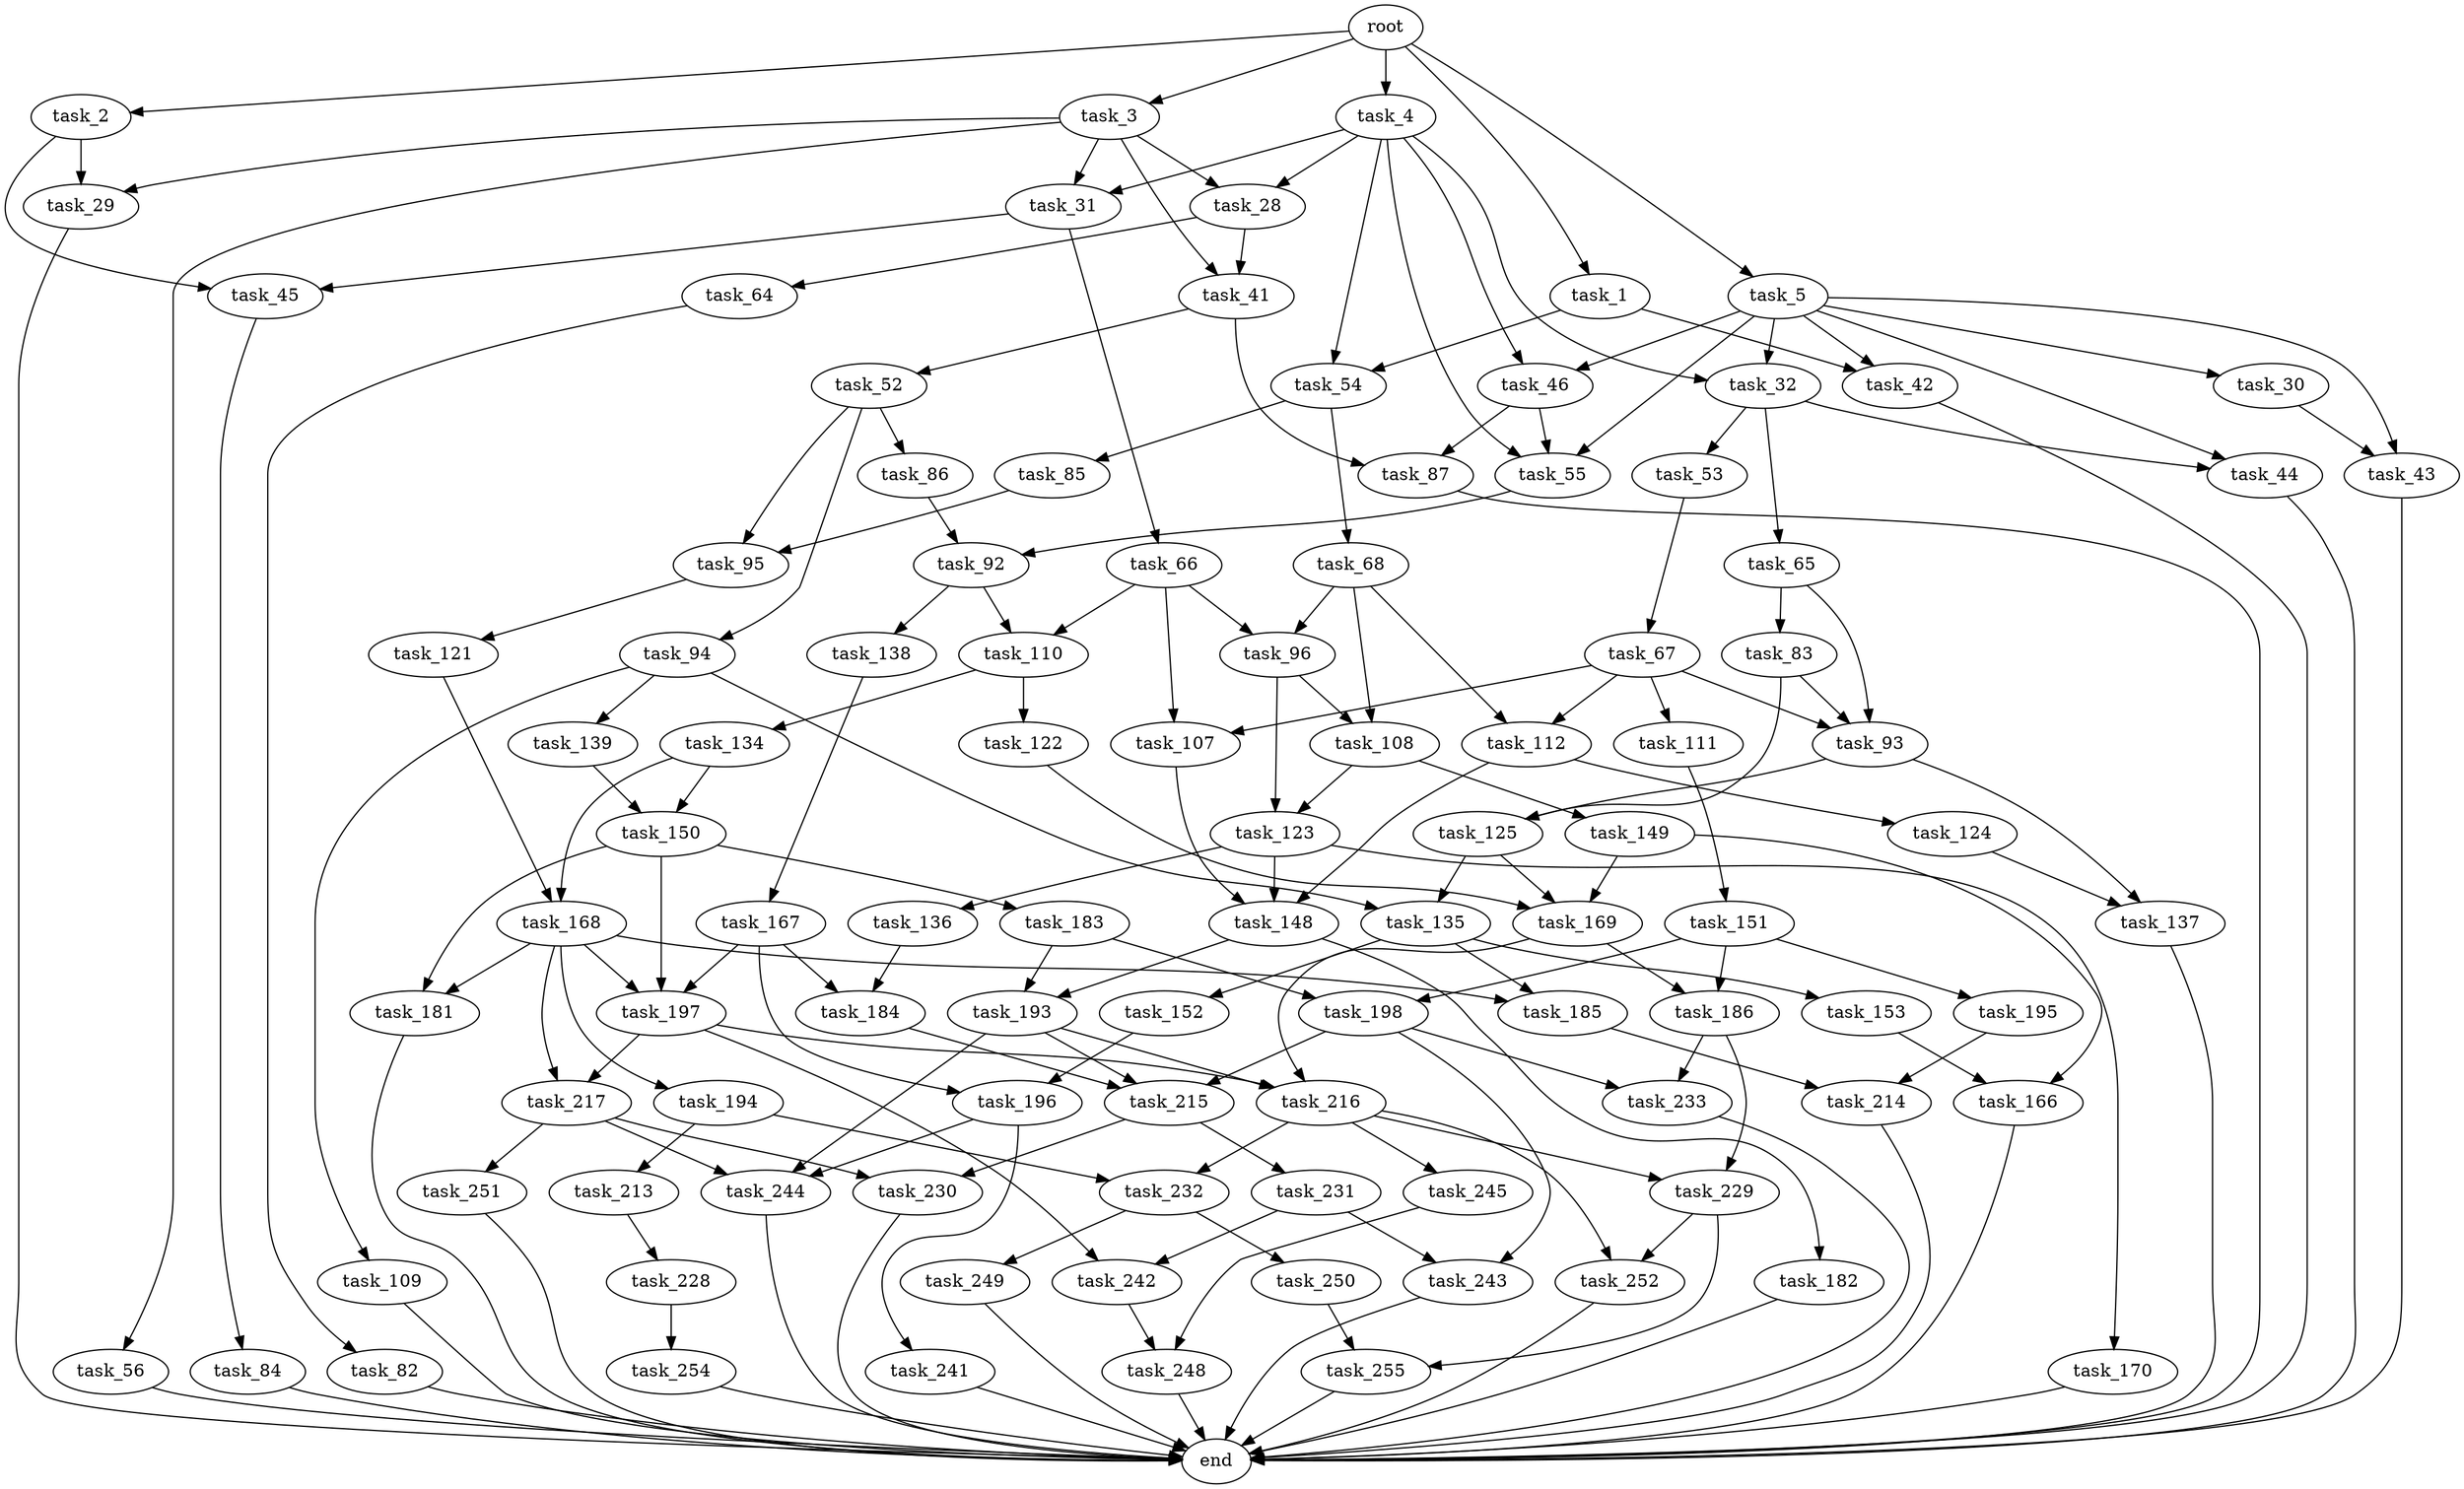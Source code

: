 digraph G {
  root [size="0.000000"];
  task_1 [size="269410644756.000000"];
  task_2 [size="782757789696.000000"];
  task_3 [size="231616003600.000000"];
  task_4 [size="8589934592.000000"];
  task_5 [size="22443870110.000000"];
  task_42 [size="8210385536.000000"];
  task_54 [size="28991029248.000000"];
  task_29 [size="549755813888.000000"];
  task_45 [size="464473301365.000000"];
  task_28 [size="6392500472.000000"];
  task_31 [size="134217728000.000000"];
  task_41 [size="12930258596.000000"];
  task_56 [size="545237431639.000000"];
  task_32 [size="1073741824000.000000"];
  task_46 [size="782757789696.000000"];
  task_55 [size="68719476736.000000"];
  task_30 [size="68719476736.000000"];
  task_43 [size="368293445632.000000"];
  task_44 [size="8589934592.000000"];
  task_64 [size="7727536820.000000"];
  end [size="0.000000"];
  task_66 [size="68719476736.000000"];
  task_53 [size="211495769011.000000"];
  task_65 [size="44313922391.000000"];
  task_52 [size="858063209016.000000"];
  task_87 [size="4656749330.000000"];
  task_84 [size="231928233984.000000"];
  task_86 [size="416445484801.000000"];
  task_94 [size="2184696014.000000"];
  task_95 [size="2219926454.000000"];
  task_67 [size="43338425310.000000"];
  task_68 [size="173888035516.000000"];
  task_85 [size="1011549482.000000"];
  task_92 [size="28991029248.000000"];
  task_82 [size="46957654961.000000"];
  task_83 [size="231928233984.000000"];
  task_93 [size="311218914679.000000"];
  task_96 [size="368293445632.000000"];
  task_107 [size="3217039417.000000"];
  task_110 [size="368293445632.000000"];
  task_111 [size="39556585696.000000"];
  task_112 [size="8589934592.000000"];
  task_108 [size="668755051796.000000"];
  task_125 [size="105429583292.000000"];
  task_138 [size="7020764550.000000"];
  task_137 [size="143447662452.000000"];
  task_109 [size="1073741824000.000000"];
  task_135 [size="549755813888.000000"];
  task_139 [size="37938743871.000000"];
  task_121 [size="709748715900.000000"];
  task_123 [size="28991029248.000000"];
  task_148 [size="134217728000.000000"];
  task_149 [size="2056777909.000000"];
  task_122 [size="222797346754.000000"];
  task_134 [size="27514680972.000000"];
  task_151 [size="52330086162.000000"];
  task_124 [size="28991029248.000000"];
  task_168 [size="670591705.000000"];
  task_169 [size="368293445632.000000"];
  task_136 [size="478682055.000000"];
  task_170 [size="10757492603.000000"];
  task_150 [size="38185202506.000000"];
  task_152 [size="118028269068.000000"];
  task_153 [size="1280230592.000000"];
  task_185 [size="11615963819.000000"];
  task_184 [size="5026240377.000000"];
  task_167 [size="134217728000.000000"];
  task_182 [size="201760828692.000000"];
  task_193 [size="130073709888.000000"];
  task_166 [size="246787569618.000000"];
  task_181 [size="417956833211.000000"];
  task_183 [size="134217728000.000000"];
  task_197 [size="1265289534.000000"];
  task_186 [size="3385236795.000000"];
  task_195 [size="4331681792.000000"];
  task_198 [size="7612942708.000000"];
  task_196 [size="23350350356.000000"];
  task_194 [size="5368690722.000000"];
  task_217 [size="213723137299.000000"];
  task_216 [size="918903312179.000000"];
  task_215 [size="116186437272.000000"];
  task_214 [size="16523169198.000000"];
  task_229 [size="19725557716.000000"];
  task_233 [size="210122300895.000000"];
  task_244 [size="1127963173045.000000"];
  task_213 [size="26215438197.000000"];
  task_232 [size="1275979954.000000"];
  task_241 [size="2055778815.000000"];
  task_242 [size="907649877811.000000"];
  task_243 [size="13652802594.000000"];
  task_228 [size="372647903629.000000"];
  task_230 [size="652162268193.000000"];
  task_231 [size="274507783268.000000"];
  task_245 [size="4884675169.000000"];
  task_252 [size="549755813888.000000"];
  task_251 [size="68719476736.000000"];
  task_254 [size="1552871671.000000"];
  task_255 [size="782757789696.000000"];
  task_249 [size="3471952558.000000"];
  task_250 [size="21233550111.000000"];
  task_248 [size="34651821826.000000"];

  root -> task_1 [size="1.000000"];
  root -> task_2 [size="1.000000"];
  root -> task_3 [size="1.000000"];
  root -> task_4 [size="1.000000"];
  root -> task_5 [size="1.000000"];
  task_1 -> task_42 [size="838860800.000000"];
  task_1 -> task_54 [size="838860800.000000"];
  task_2 -> task_29 [size="679477248.000000"];
  task_2 -> task_45 [size="679477248.000000"];
  task_3 -> task_28 [size="301989888.000000"];
  task_3 -> task_29 [size="301989888.000000"];
  task_3 -> task_31 [size="301989888.000000"];
  task_3 -> task_41 [size="301989888.000000"];
  task_3 -> task_56 [size="301989888.000000"];
  task_4 -> task_28 [size="33554432.000000"];
  task_4 -> task_31 [size="33554432.000000"];
  task_4 -> task_32 [size="33554432.000000"];
  task_4 -> task_46 [size="33554432.000000"];
  task_4 -> task_54 [size="33554432.000000"];
  task_4 -> task_55 [size="33554432.000000"];
  task_5 -> task_30 [size="536870912.000000"];
  task_5 -> task_32 [size="536870912.000000"];
  task_5 -> task_42 [size="536870912.000000"];
  task_5 -> task_43 [size="536870912.000000"];
  task_5 -> task_44 [size="536870912.000000"];
  task_5 -> task_46 [size="536870912.000000"];
  task_5 -> task_55 [size="536870912.000000"];
  task_42 -> end [size="1.000000"];
  task_54 -> task_68 [size="75497472.000000"];
  task_54 -> task_85 [size="75497472.000000"];
  task_29 -> end [size="1.000000"];
  task_45 -> task_84 [size="838860800.000000"];
  task_28 -> task_41 [size="134217728.000000"];
  task_28 -> task_64 [size="134217728.000000"];
  task_31 -> task_45 [size="209715200.000000"];
  task_31 -> task_66 [size="209715200.000000"];
  task_41 -> task_52 [size="209715200.000000"];
  task_41 -> task_87 [size="209715200.000000"];
  task_56 -> end [size="1.000000"];
  task_32 -> task_44 [size="838860800.000000"];
  task_32 -> task_53 [size="838860800.000000"];
  task_32 -> task_65 [size="838860800.000000"];
  task_46 -> task_55 [size="679477248.000000"];
  task_46 -> task_87 [size="679477248.000000"];
  task_55 -> task_92 [size="134217728.000000"];
  task_30 -> task_43 [size="134217728.000000"];
  task_43 -> end [size="1.000000"];
  task_44 -> end [size="1.000000"];
  task_64 -> task_82 [size="209715200.000000"];
  task_66 -> task_96 [size="134217728.000000"];
  task_66 -> task_107 [size="134217728.000000"];
  task_66 -> task_110 [size="134217728.000000"];
  task_53 -> task_67 [size="209715200.000000"];
  task_65 -> task_83 [size="838860800.000000"];
  task_65 -> task_93 [size="838860800.000000"];
  task_52 -> task_86 [size="536870912.000000"];
  task_52 -> task_94 [size="536870912.000000"];
  task_52 -> task_95 [size="536870912.000000"];
  task_87 -> end [size="1.000000"];
  task_84 -> end [size="1.000000"];
  task_86 -> task_92 [size="301989888.000000"];
  task_94 -> task_109 [size="134217728.000000"];
  task_94 -> task_135 [size="134217728.000000"];
  task_94 -> task_139 [size="134217728.000000"];
  task_95 -> task_121 [size="134217728.000000"];
  task_67 -> task_93 [size="679477248.000000"];
  task_67 -> task_107 [size="679477248.000000"];
  task_67 -> task_111 [size="679477248.000000"];
  task_67 -> task_112 [size="679477248.000000"];
  task_68 -> task_96 [size="536870912.000000"];
  task_68 -> task_108 [size="536870912.000000"];
  task_68 -> task_112 [size="536870912.000000"];
  task_85 -> task_95 [size="33554432.000000"];
  task_92 -> task_110 [size="75497472.000000"];
  task_92 -> task_138 [size="75497472.000000"];
  task_82 -> end [size="1.000000"];
  task_83 -> task_93 [size="301989888.000000"];
  task_83 -> task_125 [size="301989888.000000"];
  task_93 -> task_125 [size="209715200.000000"];
  task_93 -> task_137 [size="209715200.000000"];
  task_96 -> task_108 [size="411041792.000000"];
  task_96 -> task_123 [size="411041792.000000"];
  task_107 -> task_148 [size="75497472.000000"];
  task_110 -> task_122 [size="411041792.000000"];
  task_110 -> task_134 [size="411041792.000000"];
  task_111 -> task_151 [size="75497472.000000"];
  task_112 -> task_124 [size="33554432.000000"];
  task_112 -> task_148 [size="33554432.000000"];
  task_108 -> task_123 [size="536870912.000000"];
  task_108 -> task_149 [size="536870912.000000"];
  task_125 -> task_135 [size="75497472.000000"];
  task_125 -> task_169 [size="75497472.000000"];
  task_138 -> task_167 [size="209715200.000000"];
  task_137 -> end [size="1.000000"];
  task_109 -> end [size="1.000000"];
  task_135 -> task_152 [size="536870912.000000"];
  task_135 -> task_153 [size="536870912.000000"];
  task_135 -> task_185 [size="536870912.000000"];
  task_139 -> task_150 [size="679477248.000000"];
  task_121 -> task_168 [size="838860800.000000"];
  task_123 -> task_136 [size="75497472.000000"];
  task_123 -> task_148 [size="75497472.000000"];
  task_123 -> task_170 [size="75497472.000000"];
  task_148 -> task_182 [size="209715200.000000"];
  task_148 -> task_193 [size="209715200.000000"];
  task_149 -> task_166 [size="33554432.000000"];
  task_149 -> task_169 [size="33554432.000000"];
  task_122 -> task_169 [size="209715200.000000"];
  task_134 -> task_150 [size="838860800.000000"];
  task_134 -> task_168 [size="838860800.000000"];
  task_151 -> task_186 [size="838860800.000000"];
  task_151 -> task_195 [size="838860800.000000"];
  task_151 -> task_198 [size="838860800.000000"];
  task_124 -> task_137 [size="75497472.000000"];
  task_168 -> task_181 [size="33554432.000000"];
  task_168 -> task_185 [size="33554432.000000"];
  task_168 -> task_194 [size="33554432.000000"];
  task_168 -> task_197 [size="33554432.000000"];
  task_168 -> task_217 [size="33554432.000000"];
  task_169 -> task_186 [size="411041792.000000"];
  task_169 -> task_216 [size="411041792.000000"];
  task_136 -> task_184 [size="33554432.000000"];
  task_170 -> end [size="1.000000"];
  task_150 -> task_181 [size="679477248.000000"];
  task_150 -> task_183 [size="679477248.000000"];
  task_150 -> task_197 [size="679477248.000000"];
  task_152 -> task_196 [size="134217728.000000"];
  task_153 -> task_166 [size="33554432.000000"];
  task_185 -> task_214 [size="411041792.000000"];
  task_184 -> task_215 [size="301989888.000000"];
  task_167 -> task_184 [size="209715200.000000"];
  task_167 -> task_196 [size="209715200.000000"];
  task_167 -> task_197 [size="209715200.000000"];
  task_182 -> end [size="1.000000"];
  task_193 -> task_215 [size="134217728.000000"];
  task_193 -> task_216 [size="134217728.000000"];
  task_193 -> task_244 [size="134217728.000000"];
  task_166 -> end [size="1.000000"];
  task_181 -> end [size="1.000000"];
  task_183 -> task_193 [size="209715200.000000"];
  task_183 -> task_198 [size="209715200.000000"];
  task_197 -> task_216 [size="75497472.000000"];
  task_197 -> task_217 [size="75497472.000000"];
  task_197 -> task_242 [size="75497472.000000"];
  task_186 -> task_229 [size="75497472.000000"];
  task_186 -> task_233 [size="75497472.000000"];
  task_195 -> task_214 [size="209715200.000000"];
  task_198 -> task_215 [size="209715200.000000"];
  task_198 -> task_233 [size="209715200.000000"];
  task_198 -> task_243 [size="209715200.000000"];
  task_196 -> task_241 [size="411041792.000000"];
  task_196 -> task_244 [size="411041792.000000"];
  task_194 -> task_213 [size="209715200.000000"];
  task_194 -> task_232 [size="209715200.000000"];
  task_217 -> task_230 [size="411041792.000000"];
  task_217 -> task_244 [size="411041792.000000"];
  task_217 -> task_251 [size="411041792.000000"];
  task_216 -> task_229 [size="679477248.000000"];
  task_216 -> task_232 [size="679477248.000000"];
  task_216 -> task_245 [size="679477248.000000"];
  task_216 -> task_252 [size="679477248.000000"];
  task_215 -> task_230 [size="134217728.000000"];
  task_215 -> task_231 [size="134217728.000000"];
  task_214 -> end [size="1.000000"];
  task_229 -> task_252 [size="679477248.000000"];
  task_229 -> task_255 [size="679477248.000000"];
  task_233 -> end [size="1.000000"];
  task_244 -> end [size="1.000000"];
  task_213 -> task_228 [size="33554432.000000"];
  task_232 -> task_249 [size="134217728.000000"];
  task_232 -> task_250 [size="134217728.000000"];
  task_241 -> end [size="1.000000"];
  task_242 -> task_248 [size="838860800.000000"];
  task_243 -> end [size="1.000000"];
  task_228 -> task_254 [size="411041792.000000"];
  task_230 -> end [size="1.000000"];
  task_231 -> task_242 [size="411041792.000000"];
  task_231 -> task_243 [size="411041792.000000"];
  task_245 -> task_248 [size="411041792.000000"];
  task_252 -> end [size="1.000000"];
  task_251 -> end [size="1.000000"];
  task_254 -> end [size="1.000000"];
  task_255 -> end [size="1.000000"];
  task_249 -> end [size="1.000000"];
  task_250 -> task_255 [size="75497472.000000"];
  task_248 -> end [size="1.000000"];
}
